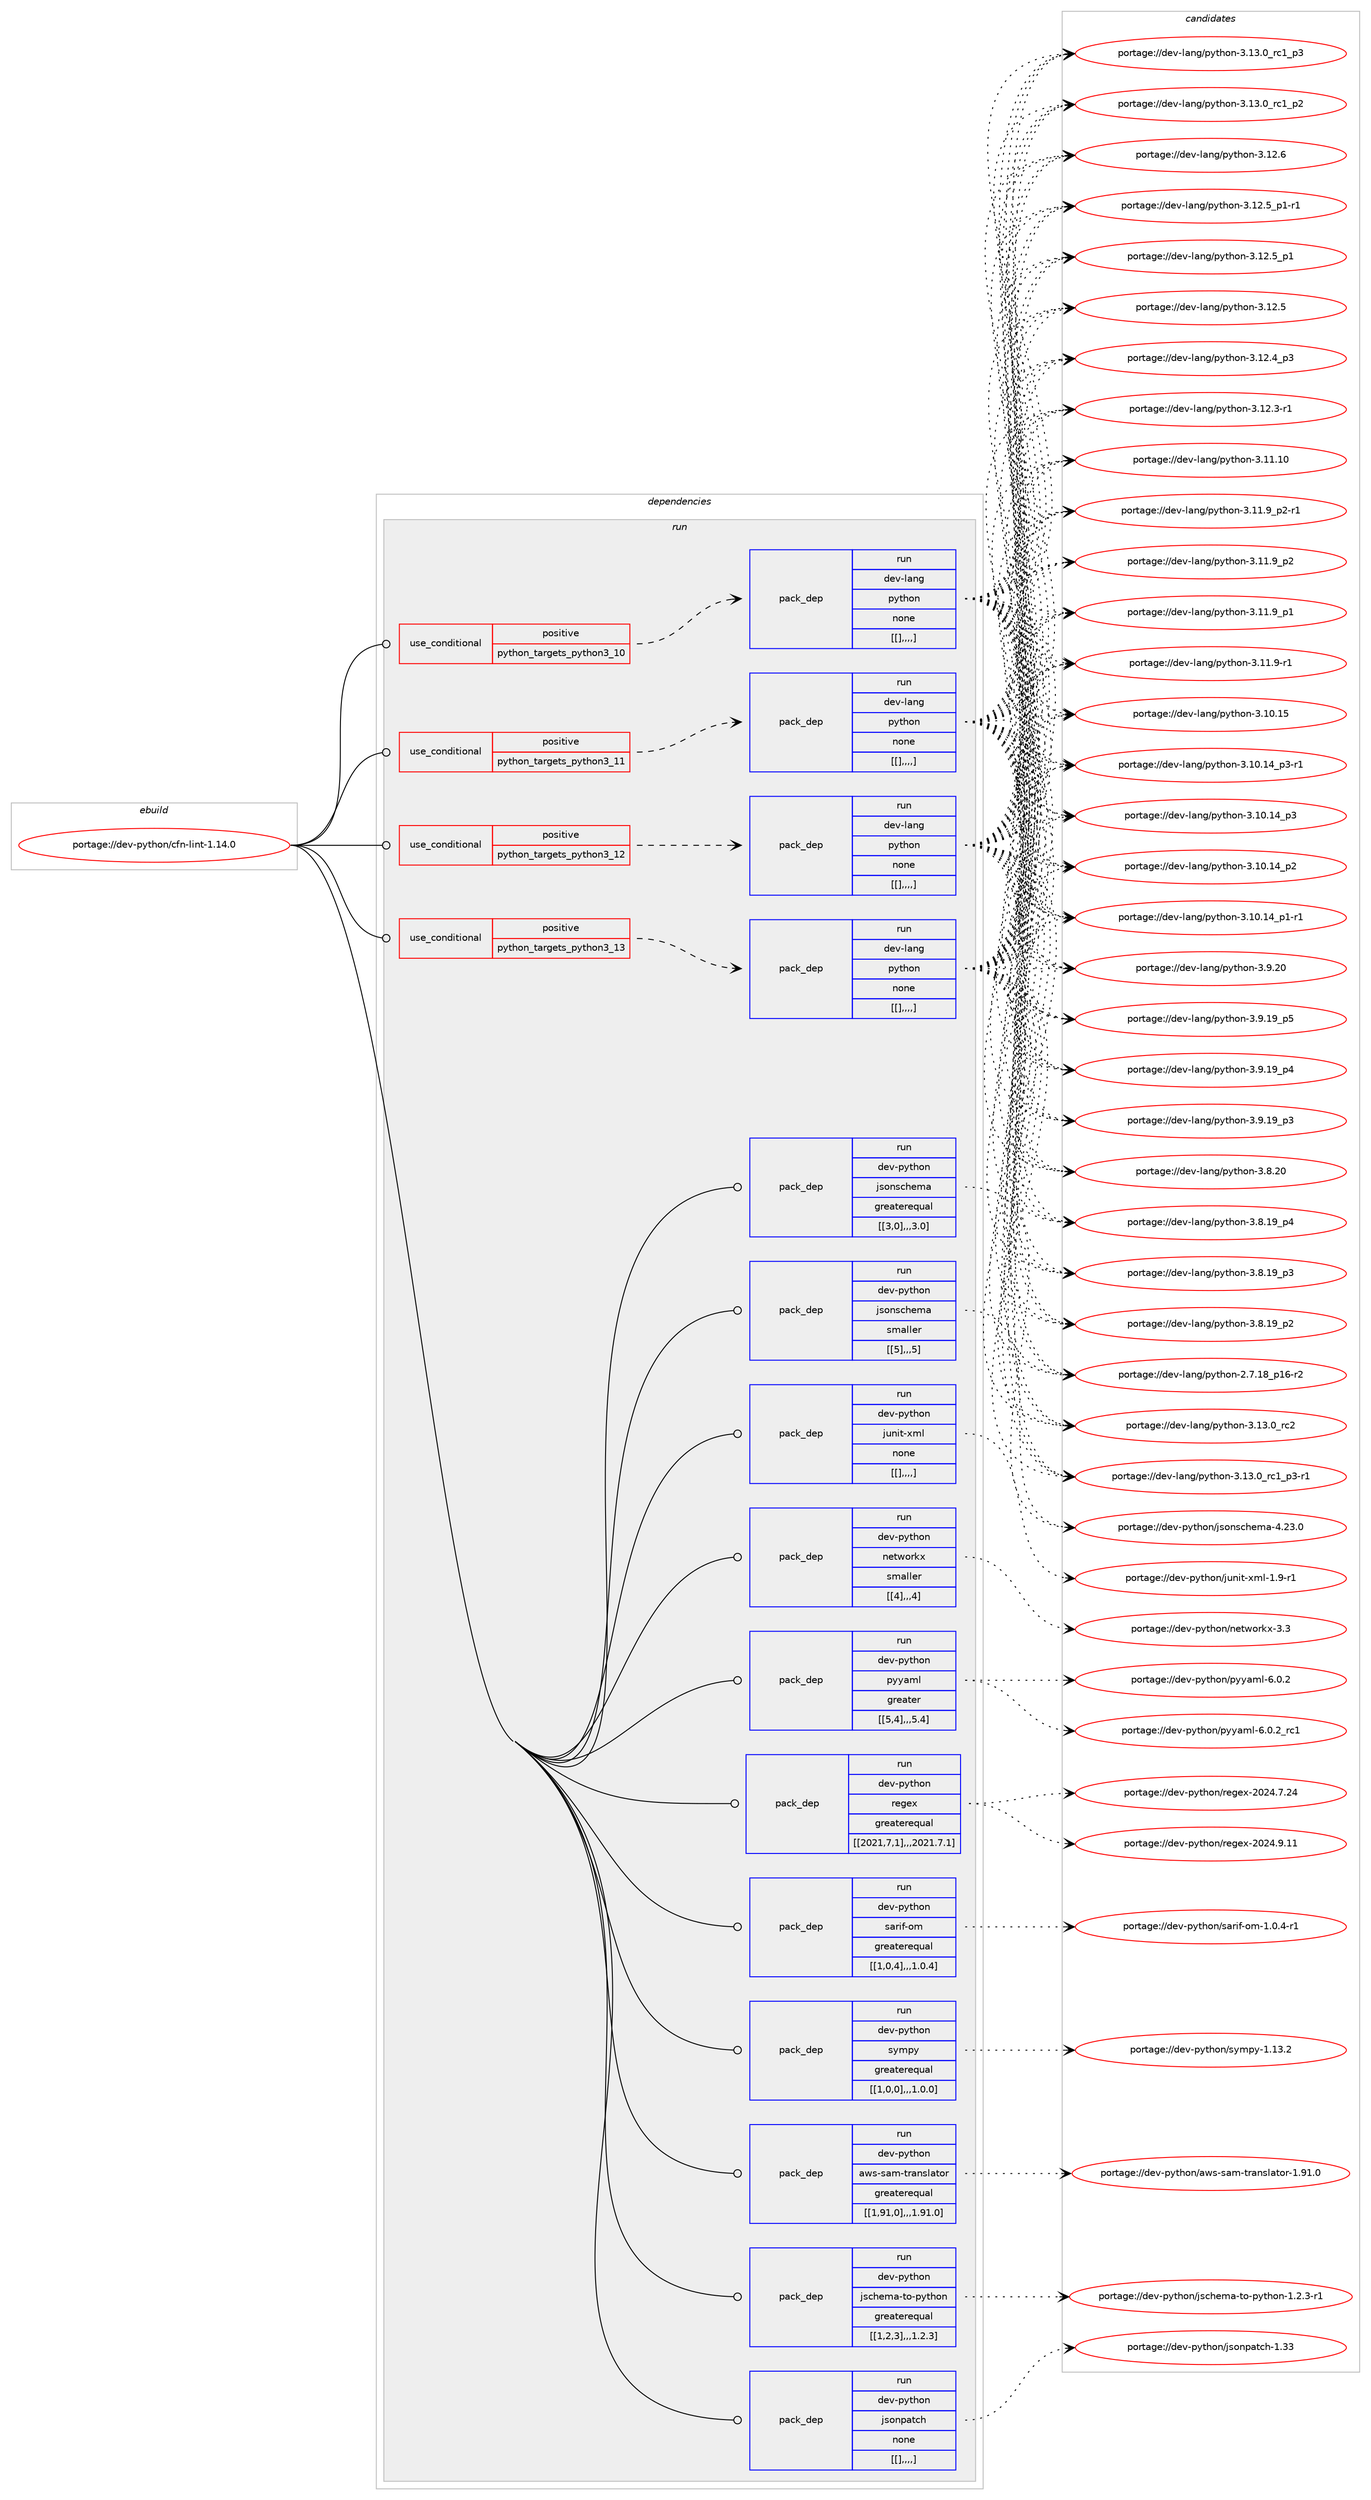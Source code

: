 digraph prolog {

# *************
# Graph options
# *************

newrank=true;
concentrate=true;
compound=true;
graph [rankdir=LR,fontname=Helvetica,fontsize=10,ranksep=1.5];#, ranksep=2.5, nodesep=0.2];
edge  [arrowhead=vee];
node  [fontname=Helvetica,fontsize=10];

# **********
# The ebuild
# **********

subgraph cluster_leftcol {
color=gray;
label=<<i>ebuild</i>>;
id [label="portage://dev-python/cfn-lint-1.14.0", color=red, width=4, href="../dev-python/cfn-lint-1.14.0.svg"];
}

# ****************
# The dependencies
# ****************

subgraph cluster_midcol {
color=gray;
label=<<i>dependencies</i>>;
subgraph cluster_compile {
fillcolor="#eeeeee";
style=filled;
label=<<i>compile</i>>;
}
subgraph cluster_compileandrun {
fillcolor="#eeeeee";
style=filled;
label=<<i>compile and run</i>>;
}
subgraph cluster_run {
fillcolor="#eeeeee";
style=filled;
label=<<i>run</i>>;
subgraph cond32143 {
dependency144353 [label=<<TABLE BORDER="0" CELLBORDER="1" CELLSPACING="0" CELLPADDING="4"><TR><TD ROWSPAN="3" CELLPADDING="10">use_conditional</TD></TR><TR><TD>positive</TD></TR><TR><TD>python_targets_python3_10</TD></TR></TABLE>>, shape=none, color=red];
subgraph pack110994 {
dependency144354 [label=<<TABLE BORDER="0" CELLBORDER="1" CELLSPACING="0" CELLPADDING="4" WIDTH="220"><TR><TD ROWSPAN="6" CELLPADDING="30">pack_dep</TD></TR><TR><TD WIDTH="110">run</TD></TR><TR><TD>dev-lang</TD></TR><TR><TD>python</TD></TR><TR><TD>none</TD></TR><TR><TD>[[],,,,]</TD></TR></TABLE>>, shape=none, color=blue];
}
dependency144353:e -> dependency144354:w [weight=20,style="dashed",arrowhead="vee"];
}
id:e -> dependency144353:w [weight=20,style="solid",arrowhead="odot"];
subgraph cond32144 {
dependency144355 [label=<<TABLE BORDER="0" CELLBORDER="1" CELLSPACING="0" CELLPADDING="4"><TR><TD ROWSPAN="3" CELLPADDING="10">use_conditional</TD></TR><TR><TD>positive</TD></TR><TR><TD>python_targets_python3_11</TD></TR></TABLE>>, shape=none, color=red];
subgraph pack110995 {
dependency144356 [label=<<TABLE BORDER="0" CELLBORDER="1" CELLSPACING="0" CELLPADDING="4" WIDTH="220"><TR><TD ROWSPAN="6" CELLPADDING="30">pack_dep</TD></TR><TR><TD WIDTH="110">run</TD></TR><TR><TD>dev-lang</TD></TR><TR><TD>python</TD></TR><TR><TD>none</TD></TR><TR><TD>[[],,,,]</TD></TR></TABLE>>, shape=none, color=blue];
}
dependency144355:e -> dependency144356:w [weight=20,style="dashed",arrowhead="vee"];
}
id:e -> dependency144355:w [weight=20,style="solid",arrowhead="odot"];
subgraph cond32145 {
dependency144357 [label=<<TABLE BORDER="0" CELLBORDER="1" CELLSPACING="0" CELLPADDING="4"><TR><TD ROWSPAN="3" CELLPADDING="10">use_conditional</TD></TR><TR><TD>positive</TD></TR><TR><TD>python_targets_python3_12</TD></TR></TABLE>>, shape=none, color=red];
subgraph pack110996 {
dependency144358 [label=<<TABLE BORDER="0" CELLBORDER="1" CELLSPACING="0" CELLPADDING="4" WIDTH="220"><TR><TD ROWSPAN="6" CELLPADDING="30">pack_dep</TD></TR><TR><TD WIDTH="110">run</TD></TR><TR><TD>dev-lang</TD></TR><TR><TD>python</TD></TR><TR><TD>none</TD></TR><TR><TD>[[],,,,]</TD></TR></TABLE>>, shape=none, color=blue];
}
dependency144357:e -> dependency144358:w [weight=20,style="dashed",arrowhead="vee"];
}
id:e -> dependency144357:w [weight=20,style="solid",arrowhead="odot"];
subgraph cond32146 {
dependency144359 [label=<<TABLE BORDER="0" CELLBORDER="1" CELLSPACING="0" CELLPADDING="4"><TR><TD ROWSPAN="3" CELLPADDING="10">use_conditional</TD></TR><TR><TD>positive</TD></TR><TR><TD>python_targets_python3_13</TD></TR></TABLE>>, shape=none, color=red];
subgraph pack110997 {
dependency144360 [label=<<TABLE BORDER="0" CELLBORDER="1" CELLSPACING="0" CELLPADDING="4" WIDTH="220"><TR><TD ROWSPAN="6" CELLPADDING="30">pack_dep</TD></TR><TR><TD WIDTH="110">run</TD></TR><TR><TD>dev-lang</TD></TR><TR><TD>python</TD></TR><TR><TD>none</TD></TR><TR><TD>[[],,,,]</TD></TR></TABLE>>, shape=none, color=blue];
}
dependency144359:e -> dependency144360:w [weight=20,style="dashed",arrowhead="vee"];
}
id:e -> dependency144359:w [weight=20,style="solid",arrowhead="odot"];
subgraph pack110998 {
dependency144361 [label=<<TABLE BORDER="0" CELLBORDER="1" CELLSPACING="0" CELLPADDING="4" WIDTH="220"><TR><TD ROWSPAN="6" CELLPADDING="30">pack_dep</TD></TR><TR><TD WIDTH="110">run</TD></TR><TR><TD>dev-python</TD></TR><TR><TD>aws-sam-translator</TD></TR><TR><TD>greaterequal</TD></TR><TR><TD>[[1,91,0],,,1.91.0]</TD></TR></TABLE>>, shape=none, color=blue];
}
id:e -> dependency144361:w [weight=20,style="solid",arrowhead="odot"];
subgraph pack110999 {
dependency144362 [label=<<TABLE BORDER="0" CELLBORDER="1" CELLSPACING="0" CELLPADDING="4" WIDTH="220"><TR><TD ROWSPAN="6" CELLPADDING="30">pack_dep</TD></TR><TR><TD WIDTH="110">run</TD></TR><TR><TD>dev-python</TD></TR><TR><TD>jschema-to-python</TD></TR><TR><TD>greaterequal</TD></TR><TR><TD>[[1,2,3],,,1.2.3]</TD></TR></TABLE>>, shape=none, color=blue];
}
id:e -> dependency144362:w [weight=20,style="solid",arrowhead="odot"];
subgraph pack111000 {
dependency144363 [label=<<TABLE BORDER="0" CELLBORDER="1" CELLSPACING="0" CELLPADDING="4" WIDTH="220"><TR><TD ROWSPAN="6" CELLPADDING="30">pack_dep</TD></TR><TR><TD WIDTH="110">run</TD></TR><TR><TD>dev-python</TD></TR><TR><TD>jsonpatch</TD></TR><TR><TD>none</TD></TR><TR><TD>[[],,,,]</TD></TR></TABLE>>, shape=none, color=blue];
}
id:e -> dependency144363:w [weight=20,style="solid",arrowhead="odot"];
subgraph pack111001 {
dependency144364 [label=<<TABLE BORDER="0" CELLBORDER="1" CELLSPACING="0" CELLPADDING="4" WIDTH="220"><TR><TD ROWSPAN="6" CELLPADDING="30">pack_dep</TD></TR><TR><TD WIDTH="110">run</TD></TR><TR><TD>dev-python</TD></TR><TR><TD>jsonschema</TD></TR><TR><TD>greaterequal</TD></TR><TR><TD>[[3,0],,,3.0]</TD></TR></TABLE>>, shape=none, color=blue];
}
id:e -> dependency144364:w [weight=20,style="solid",arrowhead="odot"];
subgraph pack111002 {
dependency144365 [label=<<TABLE BORDER="0" CELLBORDER="1" CELLSPACING="0" CELLPADDING="4" WIDTH="220"><TR><TD ROWSPAN="6" CELLPADDING="30">pack_dep</TD></TR><TR><TD WIDTH="110">run</TD></TR><TR><TD>dev-python</TD></TR><TR><TD>jsonschema</TD></TR><TR><TD>smaller</TD></TR><TR><TD>[[5],,,5]</TD></TR></TABLE>>, shape=none, color=blue];
}
id:e -> dependency144365:w [weight=20,style="solid",arrowhead="odot"];
subgraph pack111003 {
dependency144366 [label=<<TABLE BORDER="0" CELLBORDER="1" CELLSPACING="0" CELLPADDING="4" WIDTH="220"><TR><TD ROWSPAN="6" CELLPADDING="30">pack_dep</TD></TR><TR><TD WIDTH="110">run</TD></TR><TR><TD>dev-python</TD></TR><TR><TD>junit-xml</TD></TR><TR><TD>none</TD></TR><TR><TD>[[],,,,]</TD></TR></TABLE>>, shape=none, color=blue];
}
id:e -> dependency144366:w [weight=20,style="solid",arrowhead="odot"];
subgraph pack111004 {
dependency144367 [label=<<TABLE BORDER="0" CELLBORDER="1" CELLSPACING="0" CELLPADDING="4" WIDTH="220"><TR><TD ROWSPAN="6" CELLPADDING="30">pack_dep</TD></TR><TR><TD WIDTH="110">run</TD></TR><TR><TD>dev-python</TD></TR><TR><TD>networkx</TD></TR><TR><TD>smaller</TD></TR><TR><TD>[[4],,,4]</TD></TR></TABLE>>, shape=none, color=blue];
}
id:e -> dependency144367:w [weight=20,style="solid",arrowhead="odot"];
subgraph pack111005 {
dependency144368 [label=<<TABLE BORDER="0" CELLBORDER="1" CELLSPACING="0" CELLPADDING="4" WIDTH="220"><TR><TD ROWSPAN="6" CELLPADDING="30">pack_dep</TD></TR><TR><TD WIDTH="110">run</TD></TR><TR><TD>dev-python</TD></TR><TR><TD>pyyaml</TD></TR><TR><TD>greater</TD></TR><TR><TD>[[5,4],,,5.4]</TD></TR></TABLE>>, shape=none, color=blue];
}
id:e -> dependency144368:w [weight=20,style="solid",arrowhead="odot"];
subgraph pack111006 {
dependency144369 [label=<<TABLE BORDER="0" CELLBORDER="1" CELLSPACING="0" CELLPADDING="4" WIDTH="220"><TR><TD ROWSPAN="6" CELLPADDING="30">pack_dep</TD></TR><TR><TD WIDTH="110">run</TD></TR><TR><TD>dev-python</TD></TR><TR><TD>regex</TD></TR><TR><TD>greaterequal</TD></TR><TR><TD>[[2021,7,1],,,2021.7.1]</TD></TR></TABLE>>, shape=none, color=blue];
}
id:e -> dependency144369:w [weight=20,style="solid",arrowhead="odot"];
subgraph pack111007 {
dependency144370 [label=<<TABLE BORDER="0" CELLBORDER="1" CELLSPACING="0" CELLPADDING="4" WIDTH="220"><TR><TD ROWSPAN="6" CELLPADDING="30">pack_dep</TD></TR><TR><TD WIDTH="110">run</TD></TR><TR><TD>dev-python</TD></TR><TR><TD>sarif-om</TD></TR><TR><TD>greaterequal</TD></TR><TR><TD>[[1,0,4],,,1.0.4]</TD></TR></TABLE>>, shape=none, color=blue];
}
id:e -> dependency144370:w [weight=20,style="solid",arrowhead="odot"];
subgraph pack111008 {
dependency144371 [label=<<TABLE BORDER="0" CELLBORDER="1" CELLSPACING="0" CELLPADDING="4" WIDTH="220"><TR><TD ROWSPAN="6" CELLPADDING="30">pack_dep</TD></TR><TR><TD WIDTH="110">run</TD></TR><TR><TD>dev-python</TD></TR><TR><TD>sympy</TD></TR><TR><TD>greaterequal</TD></TR><TR><TD>[[1,0,0],,,1.0.0]</TD></TR></TABLE>>, shape=none, color=blue];
}
id:e -> dependency144371:w [weight=20,style="solid",arrowhead="odot"];
}
}

# **************
# The candidates
# **************

subgraph cluster_choices {
rank=same;
color=gray;
label=<<i>candidates</i>>;

subgraph choice110994 {
color=black;
nodesep=1;
choice10010111845108971101034711212111610411111045514649514648951149950 [label="portage://dev-lang/python-3.13.0_rc2", color=red, width=4,href="../dev-lang/python-3.13.0_rc2.svg"];
choice1001011184510897110103471121211161041111104551464951464895114994995112514511449 [label="portage://dev-lang/python-3.13.0_rc1_p3-r1", color=red, width=4,href="../dev-lang/python-3.13.0_rc1_p3-r1.svg"];
choice100101118451089711010347112121116104111110455146495146489511499499511251 [label="portage://dev-lang/python-3.13.0_rc1_p3", color=red, width=4,href="../dev-lang/python-3.13.0_rc1_p3.svg"];
choice100101118451089711010347112121116104111110455146495146489511499499511250 [label="portage://dev-lang/python-3.13.0_rc1_p2", color=red, width=4,href="../dev-lang/python-3.13.0_rc1_p2.svg"];
choice10010111845108971101034711212111610411111045514649504654 [label="portage://dev-lang/python-3.12.6", color=red, width=4,href="../dev-lang/python-3.12.6.svg"];
choice1001011184510897110103471121211161041111104551464950465395112494511449 [label="portage://dev-lang/python-3.12.5_p1-r1", color=red, width=4,href="../dev-lang/python-3.12.5_p1-r1.svg"];
choice100101118451089711010347112121116104111110455146495046539511249 [label="portage://dev-lang/python-3.12.5_p1", color=red, width=4,href="../dev-lang/python-3.12.5_p1.svg"];
choice10010111845108971101034711212111610411111045514649504653 [label="portage://dev-lang/python-3.12.5", color=red, width=4,href="../dev-lang/python-3.12.5.svg"];
choice100101118451089711010347112121116104111110455146495046529511251 [label="portage://dev-lang/python-3.12.4_p3", color=red, width=4,href="../dev-lang/python-3.12.4_p3.svg"];
choice100101118451089711010347112121116104111110455146495046514511449 [label="portage://dev-lang/python-3.12.3-r1", color=red, width=4,href="../dev-lang/python-3.12.3-r1.svg"];
choice1001011184510897110103471121211161041111104551464949464948 [label="portage://dev-lang/python-3.11.10", color=red, width=4,href="../dev-lang/python-3.11.10.svg"];
choice1001011184510897110103471121211161041111104551464949465795112504511449 [label="portage://dev-lang/python-3.11.9_p2-r1", color=red, width=4,href="../dev-lang/python-3.11.9_p2-r1.svg"];
choice100101118451089711010347112121116104111110455146494946579511250 [label="portage://dev-lang/python-3.11.9_p2", color=red, width=4,href="../dev-lang/python-3.11.9_p2.svg"];
choice100101118451089711010347112121116104111110455146494946579511249 [label="portage://dev-lang/python-3.11.9_p1", color=red, width=4,href="../dev-lang/python-3.11.9_p1.svg"];
choice100101118451089711010347112121116104111110455146494946574511449 [label="portage://dev-lang/python-3.11.9-r1", color=red, width=4,href="../dev-lang/python-3.11.9-r1.svg"];
choice1001011184510897110103471121211161041111104551464948464953 [label="portage://dev-lang/python-3.10.15", color=red, width=4,href="../dev-lang/python-3.10.15.svg"];
choice100101118451089711010347112121116104111110455146494846495295112514511449 [label="portage://dev-lang/python-3.10.14_p3-r1", color=red, width=4,href="../dev-lang/python-3.10.14_p3-r1.svg"];
choice10010111845108971101034711212111610411111045514649484649529511251 [label="portage://dev-lang/python-3.10.14_p3", color=red, width=4,href="../dev-lang/python-3.10.14_p3.svg"];
choice10010111845108971101034711212111610411111045514649484649529511250 [label="portage://dev-lang/python-3.10.14_p2", color=red, width=4,href="../dev-lang/python-3.10.14_p2.svg"];
choice100101118451089711010347112121116104111110455146494846495295112494511449 [label="portage://dev-lang/python-3.10.14_p1-r1", color=red, width=4,href="../dev-lang/python-3.10.14_p1-r1.svg"];
choice10010111845108971101034711212111610411111045514657465048 [label="portage://dev-lang/python-3.9.20", color=red, width=4,href="../dev-lang/python-3.9.20.svg"];
choice100101118451089711010347112121116104111110455146574649579511253 [label="portage://dev-lang/python-3.9.19_p5", color=red, width=4,href="../dev-lang/python-3.9.19_p5.svg"];
choice100101118451089711010347112121116104111110455146574649579511252 [label="portage://dev-lang/python-3.9.19_p4", color=red, width=4,href="../dev-lang/python-3.9.19_p4.svg"];
choice100101118451089711010347112121116104111110455146574649579511251 [label="portage://dev-lang/python-3.9.19_p3", color=red, width=4,href="../dev-lang/python-3.9.19_p3.svg"];
choice10010111845108971101034711212111610411111045514656465048 [label="portage://dev-lang/python-3.8.20", color=red, width=4,href="../dev-lang/python-3.8.20.svg"];
choice100101118451089711010347112121116104111110455146564649579511252 [label="portage://dev-lang/python-3.8.19_p4", color=red, width=4,href="../dev-lang/python-3.8.19_p4.svg"];
choice100101118451089711010347112121116104111110455146564649579511251 [label="portage://dev-lang/python-3.8.19_p3", color=red, width=4,href="../dev-lang/python-3.8.19_p3.svg"];
choice100101118451089711010347112121116104111110455146564649579511250 [label="portage://dev-lang/python-3.8.19_p2", color=red, width=4,href="../dev-lang/python-3.8.19_p2.svg"];
choice100101118451089711010347112121116104111110455046554649569511249544511450 [label="portage://dev-lang/python-2.7.18_p16-r2", color=red, width=4,href="../dev-lang/python-2.7.18_p16-r2.svg"];
dependency144354:e -> choice10010111845108971101034711212111610411111045514649514648951149950:w [style=dotted,weight="100"];
dependency144354:e -> choice1001011184510897110103471121211161041111104551464951464895114994995112514511449:w [style=dotted,weight="100"];
dependency144354:e -> choice100101118451089711010347112121116104111110455146495146489511499499511251:w [style=dotted,weight="100"];
dependency144354:e -> choice100101118451089711010347112121116104111110455146495146489511499499511250:w [style=dotted,weight="100"];
dependency144354:e -> choice10010111845108971101034711212111610411111045514649504654:w [style=dotted,weight="100"];
dependency144354:e -> choice1001011184510897110103471121211161041111104551464950465395112494511449:w [style=dotted,weight="100"];
dependency144354:e -> choice100101118451089711010347112121116104111110455146495046539511249:w [style=dotted,weight="100"];
dependency144354:e -> choice10010111845108971101034711212111610411111045514649504653:w [style=dotted,weight="100"];
dependency144354:e -> choice100101118451089711010347112121116104111110455146495046529511251:w [style=dotted,weight="100"];
dependency144354:e -> choice100101118451089711010347112121116104111110455146495046514511449:w [style=dotted,weight="100"];
dependency144354:e -> choice1001011184510897110103471121211161041111104551464949464948:w [style=dotted,weight="100"];
dependency144354:e -> choice1001011184510897110103471121211161041111104551464949465795112504511449:w [style=dotted,weight="100"];
dependency144354:e -> choice100101118451089711010347112121116104111110455146494946579511250:w [style=dotted,weight="100"];
dependency144354:e -> choice100101118451089711010347112121116104111110455146494946579511249:w [style=dotted,weight="100"];
dependency144354:e -> choice100101118451089711010347112121116104111110455146494946574511449:w [style=dotted,weight="100"];
dependency144354:e -> choice1001011184510897110103471121211161041111104551464948464953:w [style=dotted,weight="100"];
dependency144354:e -> choice100101118451089711010347112121116104111110455146494846495295112514511449:w [style=dotted,weight="100"];
dependency144354:e -> choice10010111845108971101034711212111610411111045514649484649529511251:w [style=dotted,weight="100"];
dependency144354:e -> choice10010111845108971101034711212111610411111045514649484649529511250:w [style=dotted,weight="100"];
dependency144354:e -> choice100101118451089711010347112121116104111110455146494846495295112494511449:w [style=dotted,weight="100"];
dependency144354:e -> choice10010111845108971101034711212111610411111045514657465048:w [style=dotted,weight="100"];
dependency144354:e -> choice100101118451089711010347112121116104111110455146574649579511253:w [style=dotted,weight="100"];
dependency144354:e -> choice100101118451089711010347112121116104111110455146574649579511252:w [style=dotted,weight="100"];
dependency144354:e -> choice100101118451089711010347112121116104111110455146574649579511251:w [style=dotted,weight="100"];
dependency144354:e -> choice10010111845108971101034711212111610411111045514656465048:w [style=dotted,weight="100"];
dependency144354:e -> choice100101118451089711010347112121116104111110455146564649579511252:w [style=dotted,weight="100"];
dependency144354:e -> choice100101118451089711010347112121116104111110455146564649579511251:w [style=dotted,weight="100"];
dependency144354:e -> choice100101118451089711010347112121116104111110455146564649579511250:w [style=dotted,weight="100"];
dependency144354:e -> choice100101118451089711010347112121116104111110455046554649569511249544511450:w [style=dotted,weight="100"];
}
subgraph choice110995 {
color=black;
nodesep=1;
choice10010111845108971101034711212111610411111045514649514648951149950 [label="portage://dev-lang/python-3.13.0_rc2", color=red, width=4,href="../dev-lang/python-3.13.0_rc2.svg"];
choice1001011184510897110103471121211161041111104551464951464895114994995112514511449 [label="portage://dev-lang/python-3.13.0_rc1_p3-r1", color=red, width=4,href="../dev-lang/python-3.13.0_rc1_p3-r1.svg"];
choice100101118451089711010347112121116104111110455146495146489511499499511251 [label="portage://dev-lang/python-3.13.0_rc1_p3", color=red, width=4,href="../dev-lang/python-3.13.0_rc1_p3.svg"];
choice100101118451089711010347112121116104111110455146495146489511499499511250 [label="portage://dev-lang/python-3.13.0_rc1_p2", color=red, width=4,href="../dev-lang/python-3.13.0_rc1_p2.svg"];
choice10010111845108971101034711212111610411111045514649504654 [label="portage://dev-lang/python-3.12.6", color=red, width=4,href="../dev-lang/python-3.12.6.svg"];
choice1001011184510897110103471121211161041111104551464950465395112494511449 [label="portage://dev-lang/python-3.12.5_p1-r1", color=red, width=4,href="../dev-lang/python-3.12.5_p1-r1.svg"];
choice100101118451089711010347112121116104111110455146495046539511249 [label="portage://dev-lang/python-3.12.5_p1", color=red, width=4,href="../dev-lang/python-3.12.5_p1.svg"];
choice10010111845108971101034711212111610411111045514649504653 [label="portage://dev-lang/python-3.12.5", color=red, width=4,href="../dev-lang/python-3.12.5.svg"];
choice100101118451089711010347112121116104111110455146495046529511251 [label="portage://dev-lang/python-3.12.4_p3", color=red, width=4,href="../dev-lang/python-3.12.4_p3.svg"];
choice100101118451089711010347112121116104111110455146495046514511449 [label="portage://dev-lang/python-3.12.3-r1", color=red, width=4,href="../dev-lang/python-3.12.3-r1.svg"];
choice1001011184510897110103471121211161041111104551464949464948 [label="portage://dev-lang/python-3.11.10", color=red, width=4,href="../dev-lang/python-3.11.10.svg"];
choice1001011184510897110103471121211161041111104551464949465795112504511449 [label="portage://dev-lang/python-3.11.9_p2-r1", color=red, width=4,href="../dev-lang/python-3.11.9_p2-r1.svg"];
choice100101118451089711010347112121116104111110455146494946579511250 [label="portage://dev-lang/python-3.11.9_p2", color=red, width=4,href="../dev-lang/python-3.11.9_p2.svg"];
choice100101118451089711010347112121116104111110455146494946579511249 [label="portage://dev-lang/python-3.11.9_p1", color=red, width=4,href="../dev-lang/python-3.11.9_p1.svg"];
choice100101118451089711010347112121116104111110455146494946574511449 [label="portage://dev-lang/python-3.11.9-r1", color=red, width=4,href="../dev-lang/python-3.11.9-r1.svg"];
choice1001011184510897110103471121211161041111104551464948464953 [label="portage://dev-lang/python-3.10.15", color=red, width=4,href="../dev-lang/python-3.10.15.svg"];
choice100101118451089711010347112121116104111110455146494846495295112514511449 [label="portage://dev-lang/python-3.10.14_p3-r1", color=red, width=4,href="../dev-lang/python-3.10.14_p3-r1.svg"];
choice10010111845108971101034711212111610411111045514649484649529511251 [label="portage://dev-lang/python-3.10.14_p3", color=red, width=4,href="../dev-lang/python-3.10.14_p3.svg"];
choice10010111845108971101034711212111610411111045514649484649529511250 [label="portage://dev-lang/python-3.10.14_p2", color=red, width=4,href="../dev-lang/python-3.10.14_p2.svg"];
choice100101118451089711010347112121116104111110455146494846495295112494511449 [label="portage://dev-lang/python-3.10.14_p1-r1", color=red, width=4,href="../dev-lang/python-3.10.14_p1-r1.svg"];
choice10010111845108971101034711212111610411111045514657465048 [label="portage://dev-lang/python-3.9.20", color=red, width=4,href="../dev-lang/python-3.9.20.svg"];
choice100101118451089711010347112121116104111110455146574649579511253 [label="portage://dev-lang/python-3.9.19_p5", color=red, width=4,href="../dev-lang/python-3.9.19_p5.svg"];
choice100101118451089711010347112121116104111110455146574649579511252 [label="portage://dev-lang/python-3.9.19_p4", color=red, width=4,href="../dev-lang/python-3.9.19_p4.svg"];
choice100101118451089711010347112121116104111110455146574649579511251 [label="portage://dev-lang/python-3.9.19_p3", color=red, width=4,href="../dev-lang/python-3.9.19_p3.svg"];
choice10010111845108971101034711212111610411111045514656465048 [label="portage://dev-lang/python-3.8.20", color=red, width=4,href="../dev-lang/python-3.8.20.svg"];
choice100101118451089711010347112121116104111110455146564649579511252 [label="portage://dev-lang/python-3.8.19_p4", color=red, width=4,href="../dev-lang/python-3.8.19_p4.svg"];
choice100101118451089711010347112121116104111110455146564649579511251 [label="portage://dev-lang/python-3.8.19_p3", color=red, width=4,href="../dev-lang/python-3.8.19_p3.svg"];
choice100101118451089711010347112121116104111110455146564649579511250 [label="portage://dev-lang/python-3.8.19_p2", color=red, width=4,href="../dev-lang/python-3.8.19_p2.svg"];
choice100101118451089711010347112121116104111110455046554649569511249544511450 [label="portage://dev-lang/python-2.7.18_p16-r2", color=red, width=4,href="../dev-lang/python-2.7.18_p16-r2.svg"];
dependency144356:e -> choice10010111845108971101034711212111610411111045514649514648951149950:w [style=dotted,weight="100"];
dependency144356:e -> choice1001011184510897110103471121211161041111104551464951464895114994995112514511449:w [style=dotted,weight="100"];
dependency144356:e -> choice100101118451089711010347112121116104111110455146495146489511499499511251:w [style=dotted,weight="100"];
dependency144356:e -> choice100101118451089711010347112121116104111110455146495146489511499499511250:w [style=dotted,weight="100"];
dependency144356:e -> choice10010111845108971101034711212111610411111045514649504654:w [style=dotted,weight="100"];
dependency144356:e -> choice1001011184510897110103471121211161041111104551464950465395112494511449:w [style=dotted,weight="100"];
dependency144356:e -> choice100101118451089711010347112121116104111110455146495046539511249:w [style=dotted,weight="100"];
dependency144356:e -> choice10010111845108971101034711212111610411111045514649504653:w [style=dotted,weight="100"];
dependency144356:e -> choice100101118451089711010347112121116104111110455146495046529511251:w [style=dotted,weight="100"];
dependency144356:e -> choice100101118451089711010347112121116104111110455146495046514511449:w [style=dotted,weight="100"];
dependency144356:e -> choice1001011184510897110103471121211161041111104551464949464948:w [style=dotted,weight="100"];
dependency144356:e -> choice1001011184510897110103471121211161041111104551464949465795112504511449:w [style=dotted,weight="100"];
dependency144356:e -> choice100101118451089711010347112121116104111110455146494946579511250:w [style=dotted,weight="100"];
dependency144356:e -> choice100101118451089711010347112121116104111110455146494946579511249:w [style=dotted,weight="100"];
dependency144356:e -> choice100101118451089711010347112121116104111110455146494946574511449:w [style=dotted,weight="100"];
dependency144356:e -> choice1001011184510897110103471121211161041111104551464948464953:w [style=dotted,weight="100"];
dependency144356:e -> choice100101118451089711010347112121116104111110455146494846495295112514511449:w [style=dotted,weight="100"];
dependency144356:e -> choice10010111845108971101034711212111610411111045514649484649529511251:w [style=dotted,weight="100"];
dependency144356:e -> choice10010111845108971101034711212111610411111045514649484649529511250:w [style=dotted,weight="100"];
dependency144356:e -> choice100101118451089711010347112121116104111110455146494846495295112494511449:w [style=dotted,weight="100"];
dependency144356:e -> choice10010111845108971101034711212111610411111045514657465048:w [style=dotted,weight="100"];
dependency144356:e -> choice100101118451089711010347112121116104111110455146574649579511253:w [style=dotted,weight="100"];
dependency144356:e -> choice100101118451089711010347112121116104111110455146574649579511252:w [style=dotted,weight="100"];
dependency144356:e -> choice100101118451089711010347112121116104111110455146574649579511251:w [style=dotted,weight="100"];
dependency144356:e -> choice10010111845108971101034711212111610411111045514656465048:w [style=dotted,weight="100"];
dependency144356:e -> choice100101118451089711010347112121116104111110455146564649579511252:w [style=dotted,weight="100"];
dependency144356:e -> choice100101118451089711010347112121116104111110455146564649579511251:w [style=dotted,weight="100"];
dependency144356:e -> choice100101118451089711010347112121116104111110455146564649579511250:w [style=dotted,weight="100"];
dependency144356:e -> choice100101118451089711010347112121116104111110455046554649569511249544511450:w [style=dotted,weight="100"];
}
subgraph choice110996 {
color=black;
nodesep=1;
choice10010111845108971101034711212111610411111045514649514648951149950 [label="portage://dev-lang/python-3.13.0_rc2", color=red, width=4,href="../dev-lang/python-3.13.0_rc2.svg"];
choice1001011184510897110103471121211161041111104551464951464895114994995112514511449 [label="portage://dev-lang/python-3.13.0_rc1_p3-r1", color=red, width=4,href="../dev-lang/python-3.13.0_rc1_p3-r1.svg"];
choice100101118451089711010347112121116104111110455146495146489511499499511251 [label="portage://dev-lang/python-3.13.0_rc1_p3", color=red, width=4,href="../dev-lang/python-3.13.0_rc1_p3.svg"];
choice100101118451089711010347112121116104111110455146495146489511499499511250 [label="portage://dev-lang/python-3.13.0_rc1_p2", color=red, width=4,href="../dev-lang/python-3.13.0_rc1_p2.svg"];
choice10010111845108971101034711212111610411111045514649504654 [label="portage://dev-lang/python-3.12.6", color=red, width=4,href="../dev-lang/python-3.12.6.svg"];
choice1001011184510897110103471121211161041111104551464950465395112494511449 [label="portage://dev-lang/python-3.12.5_p1-r1", color=red, width=4,href="../dev-lang/python-3.12.5_p1-r1.svg"];
choice100101118451089711010347112121116104111110455146495046539511249 [label="portage://dev-lang/python-3.12.5_p1", color=red, width=4,href="../dev-lang/python-3.12.5_p1.svg"];
choice10010111845108971101034711212111610411111045514649504653 [label="portage://dev-lang/python-3.12.5", color=red, width=4,href="../dev-lang/python-3.12.5.svg"];
choice100101118451089711010347112121116104111110455146495046529511251 [label="portage://dev-lang/python-3.12.4_p3", color=red, width=4,href="../dev-lang/python-3.12.4_p3.svg"];
choice100101118451089711010347112121116104111110455146495046514511449 [label="portage://dev-lang/python-3.12.3-r1", color=red, width=4,href="../dev-lang/python-3.12.3-r1.svg"];
choice1001011184510897110103471121211161041111104551464949464948 [label="portage://dev-lang/python-3.11.10", color=red, width=4,href="../dev-lang/python-3.11.10.svg"];
choice1001011184510897110103471121211161041111104551464949465795112504511449 [label="portage://dev-lang/python-3.11.9_p2-r1", color=red, width=4,href="../dev-lang/python-3.11.9_p2-r1.svg"];
choice100101118451089711010347112121116104111110455146494946579511250 [label="portage://dev-lang/python-3.11.9_p2", color=red, width=4,href="../dev-lang/python-3.11.9_p2.svg"];
choice100101118451089711010347112121116104111110455146494946579511249 [label="portage://dev-lang/python-3.11.9_p1", color=red, width=4,href="../dev-lang/python-3.11.9_p1.svg"];
choice100101118451089711010347112121116104111110455146494946574511449 [label="portage://dev-lang/python-3.11.9-r1", color=red, width=4,href="../dev-lang/python-3.11.9-r1.svg"];
choice1001011184510897110103471121211161041111104551464948464953 [label="portage://dev-lang/python-3.10.15", color=red, width=4,href="../dev-lang/python-3.10.15.svg"];
choice100101118451089711010347112121116104111110455146494846495295112514511449 [label="portage://dev-lang/python-3.10.14_p3-r1", color=red, width=4,href="../dev-lang/python-3.10.14_p3-r1.svg"];
choice10010111845108971101034711212111610411111045514649484649529511251 [label="portage://dev-lang/python-3.10.14_p3", color=red, width=4,href="../dev-lang/python-3.10.14_p3.svg"];
choice10010111845108971101034711212111610411111045514649484649529511250 [label="portage://dev-lang/python-3.10.14_p2", color=red, width=4,href="../dev-lang/python-3.10.14_p2.svg"];
choice100101118451089711010347112121116104111110455146494846495295112494511449 [label="portage://dev-lang/python-3.10.14_p1-r1", color=red, width=4,href="../dev-lang/python-3.10.14_p1-r1.svg"];
choice10010111845108971101034711212111610411111045514657465048 [label="portage://dev-lang/python-3.9.20", color=red, width=4,href="../dev-lang/python-3.9.20.svg"];
choice100101118451089711010347112121116104111110455146574649579511253 [label="portage://dev-lang/python-3.9.19_p5", color=red, width=4,href="../dev-lang/python-3.9.19_p5.svg"];
choice100101118451089711010347112121116104111110455146574649579511252 [label="portage://dev-lang/python-3.9.19_p4", color=red, width=4,href="../dev-lang/python-3.9.19_p4.svg"];
choice100101118451089711010347112121116104111110455146574649579511251 [label="portage://dev-lang/python-3.9.19_p3", color=red, width=4,href="../dev-lang/python-3.9.19_p3.svg"];
choice10010111845108971101034711212111610411111045514656465048 [label="portage://dev-lang/python-3.8.20", color=red, width=4,href="../dev-lang/python-3.8.20.svg"];
choice100101118451089711010347112121116104111110455146564649579511252 [label="portage://dev-lang/python-3.8.19_p4", color=red, width=4,href="../dev-lang/python-3.8.19_p4.svg"];
choice100101118451089711010347112121116104111110455146564649579511251 [label="portage://dev-lang/python-3.8.19_p3", color=red, width=4,href="../dev-lang/python-3.8.19_p3.svg"];
choice100101118451089711010347112121116104111110455146564649579511250 [label="portage://dev-lang/python-3.8.19_p2", color=red, width=4,href="../dev-lang/python-3.8.19_p2.svg"];
choice100101118451089711010347112121116104111110455046554649569511249544511450 [label="portage://dev-lang/python-2.7.18_p16-r2", color=red, width=4,href="../dev-lang/python-2.7.18_p16-r2.svg"];
dependency144358:e -> choice10010111845108971101034711212111610411111045514649514648951149950:w [style=dotted,weight="100"];
dependency144358:e -> choice1001011184510897110103471121211161041111104551464951464895114994995112514511449:w [style=dotted,weight="100"];
dependency144358:e -> choice100101118451089711010347112121116104111110455146495146489511499499511251:w [style=dotted,weight="100"];
dependency144358:e -> choice100101118451089711010347112121116104111110455146495146489511499499511250:w [style=dotted,weight="100"];
dependency144358:e -> choice10010111845108971101034711212111610411111045514649504654:w [style=dotted,weight="100"];
dependency144358:e -> choice1001011184510897110103471121211161041111104551464950465395112494511449:w [style=dotted,weight="100"];
dependency144358:e -> choice100101118451089711010347112121116104111110455146495046539511249:w [style=dotted,weight="100"];
dependency144358:e -> choice10010111845108971101034711212111610411111045514649504653:w [style=dotted,weight="100"];
dependency144358:e -> choice100101118451089711010347112121116104111110455146495046529511251:w [style=dotted,weight="100"];
dependency144358:e -> choice100101118451089711010347112121116104111110455146495046514511449:w [style=dotted,weight="100"];
dependency144358:e -> choice1001011184510897110103471121211161041111104551464949464948:w [style=dotted,weight="100"];
dependency144358:e -> choice1001011184510897110103471121211161041111104551464949465795112504511449:w [style=dotted,weight="100"];
dependency144358:e -> choice100101118451089711010347112121116104111110455146494946579511250:w [style=dotted,weight="100"];
dependency144358:e -> choice100101118451089711010347112121116104111110455146494946579511249:w [style=dotted,weight="100"];
dependency144358:e -> choice100101118451089711010347112121116104111110455146494946574511449:w [style=dotted,weight="100"];
dependency144358:e -> choice1001011184510897110103471121211161041111104551464948464953:w [style=dotted,weight="100"];
dependency144358:e -> choice100101118451089711010347112121116104111110455146494846495295112514511449:w [style=dotted,weight="100"];
dependency144358:e -> choice10010111845108971101034711212111610411111045514649484649529511251:w [style=dotted,weight="100"];
dependency144358:e -> choice10010111845108971101034711212111610411111045514649484649529511250:w [style=dotted,weight="100"];
dependency144358:e -> choice100101118451089711010347112121116104111110455146494846495295112494511449:w [style=dotted,weight="100"];
dependency144358:e -> choice10010111845108971101034711212111610411111045514657465048:w [style=dotted,weight="100"];
dependency144358:e -> choice100101118451089711010347112121116104111110455146574649579511253:w [style=dotted,weight="100"];
dependency144358:e -> choice100101118451089711010347112121116104111110455146574649579511252:w [style=dotted,weight="100"];
dependency144358:e -> choice100101118451089711010347112121116104111110455146574649579511251:w [style=dotted,weight="100"];
dependency144358:e -> choice10010111845108971101034711212111610411111045514656465048:w [style=dotted,weight="100"];
dependency144358:e -> choice100101118451089711010347112121116104111110455146564649579511252:w [style=dotted,weight="100"];
dependency144358:e -> choice100101118451089711010347112121116104111110455146564649579511251:w [style=dotted,weight="100"];
dependency144358:e -> choice100101118451089711010347112121116104111110455146564649579511250:w [style=dotted,weight="100"];
dependency144358:e -> choice100101118451089711010347112121116104111110455046554649569511249544511450:w [style=dotted,weight="100"];
}
subgraph choice110997 {
color=black;
nodesep=1;
choice10010111845108971101034711212111610411111045514649514648951149950 [label="portage://dev-lang/python-3.13.0_rc2", color=red, width=4,href="../dev-lang/python-3.13.0_rc2.svg"];
choice1001011184510897110103471121211161041111104551464951464895114994995112514511449 [label="portage://dev-lang/python-3.13.0_rc1_p3-r1", color=red, width=4,href="../dev-lang/python-3.13.0_rc1_p3-r1.svg"];
choice100101118451089711010347112121116104111110455146495146489511499499511251 [label="portage://dev-lang/python-3.13.0_rc1_p3", color=red, width=4,href="../dev-lang/python-3.13.0_rc1_p3.svg"];
choice100101118451089711010347112121116104111110455146495146489511499499511250 [label="portage://dev-lang/python-3.13.0_rc1_p2", color=red, width=4,href="../dev-lang/python-3.13.0_rc1_p2.svg"];
choice10010111845108971101034711212111610411111045514649504654 [label="portage://dev-lang/python-3.12.6", color=red, width=4,href="../dev-lang/python-3.12.6.svg"];
choice1001011184510897110103471121211161041111104551464950465395112494511449 [label="portage://dev-lang/python-3.12.5_p1-r1", color=red, width=4,href="../dev-lang/python-3.12.5_p1-r1.svg"];
choice100101118451089711010347112121116104111110455146495046539511249 [label="portage://dev-lang/python-3.12.5_p1", color=red, width=4,href="../dev-lang/python-3.12.5_p1.svg"];
choice10010111845108971101034711212111610411111045514649504653 [label="portage://dev-lang/python-3.12.5", color=red, width=4,href="../dev-lang/python-3.12.5.svg"];
choice100101118451089711010347112121116104111110455146495046529511251 [label="portage://dev-lang/python-3.12.4_p3", color=red, width=4,href="../dev-lang/python-3.12.4_p3.svg"];
choice100101118451089711010347112121116104111110455146495046514511449 [label="portage://dev-lang/python-3.12.3-r1", color=red, width=4,href="../dev-lang/python-3.12.3-r1.svg"];
choice1001011184510897110103471121211161041111104551464949464948 [label="portage://dev-lang/python-3.11.10", color=red, width=4,href="../dev-lang/python-3.11.10.svg"];
choice1001011184510897110103471121211161041111104551464949465795112504511449 [label="portage://dev-lang/python-3.11.9_p2-r1", color=red, width=4,href="../dev-lang/python-3.11.9_p2-r1.svg"];
choice100101118451089711010347112121116104111110455146494946579511250 [label="portage://dev-lang/python-3.11.9_p2", color=red, width=4,href="../dev-lang/python-3.11.9_p2.svg"];
choice100101118451089711010347112121116104111110455146494946579511249 [label="portage://dev-lang/python-3.11.9_p1", color=red, width=4,href="../dev-lang/python-3.11.9_p1.svg"];
choice100101118451089711010347112121116104111110455146494946574511449 [label="portage://dev-lang/python-3.11.9-r1", color=red, width=4,href="../dev-lang/python-3.11.9-r1.svg"];
choice1001011184510897110103471121211161041111104551464948464953 [label="portage://dev-lang/python-3.10.15", color=red, width=4,href="../dev-lang/python-3.10.15.svg"];
choice100101118451089711010347112121116104111110455146494846495295112514511449 [label="portage://dev-lang/python-3.10.14_p3-r1", color=red, width=4,href="../dev-lang/python-3.10.14_p3-r1.svg"];
choice10010111845108971101034711212111610411111045514649484649529511251 [label="portage://dev-lang/python-3.10.14_p3", color=red, width=4,href="../dev-lang/python-3.10.14_p3.svg"];
choice10010111845108971101034711212111610411111045514649484649529511250 [label="portage://dev-lang/python-3.10.14_p2", color=red, width=4,href="../dev-lang/python-3.10.14_p2.svg"];
choice100101118451089711010347112121116104111110455146494846495295112494511449 [label="portage://dev-lang/python-3.10.14_p1-r1", color=red, width=4,href="../dev-lang/python-3.10.14_p1-r1.svg"];
choice10010111845108971101034711212111610411111045514657465048 [label="portage://dev-lang/python-3.9.20", color=red, width=4,href="../dev-lang/python-3.9.20.svg"];
choice100101118451089711010347112121116104111110455146574649579511253 [label="portage://dev-lang/python-3.9.19_p5", color=red, width=4,href="../dev-lang/python-3.9.19_p5.svg"];
choice100101118451089711010347112121116104111110455146574649579511252 [label="portage://dev-lang/python-3.9.19_p4", color=red, width=4,href="../dev-lang/python-3.9.19_p4.svg"];
choice100101118451089711010347112121116104111110455146574649579511251 [label="portage://dev-lang/python-3.9.19_p3", color=red, width=4,href="../dev-lang/python-3.9.19_p3.svg"];
choice10010111845108971101034711212111610411111045514656465048 [label="portage://dev-lang/python-3.8.20", color=red, width=4,href="../dev-lang/python-3.8.20.svg"];
choice100101118451089711010347112121116104111110455146564649579511252 [label="portage://dev-lang/python-3.8.19_p4", color=red, width=4,href="../dev-lang/python-3.8.19_p4.svg"];
choice100101118451089711010347112121116104111110455146564649579511251 [label="portage://dev-lang/python-3.8.19_p3", color=red, width=4,href="../dev-lang/python-3.8.19_p3.svg"];
choice100101118451089711010347112121116104111110455146564649579511250 [label="portage://dev-lang/python-3.8.19_p2", color=red, width=4,href="../dev-lang/python-3.8.19_p2.svg"];
choice100101118451089711010347112121116104111110455046554649569511249544511450 [label="portage://dev-lang/python-2.7.18_p16-r2", color=red, width=4,href="../dev-lang/python-2.7.18_p16-r2.svg"];
dependency144360:e -> choice10010111845108971101034711212111610411111045514649514648951149950:w [style=dotted,weight="100"];
dependency144360:e -> choice1001011184510897110103471121211161041111104551464951464895114994995112514511449:w [style=dotted,weight="100"];
dependency144360:e -> choice100101118451089711010347112121116104111110455146495146489511499499511251:w [style=dotted,weight="100"];
dependency144360:e -> choice100101118451089711010347112121116104111110455146495146489511499499511250:w [style=dotted,weight="100"];
dependency144360:e -> choice10010111845108971101034711212111610411111045514649504654:w [style=dotted,weight="100"];
dependency144360:e -> choice1001011184510897110103471121211161041111104551464950465395112494511449:w [style=dotted,weight="100"];
dependency144360:e -> choice100101118451089711010347112121116104111110455146495046539511249:w [style=dotted,weight="100"];
dependency144360:e -> choice10010111845108971101034711212111610411111045514649504653:w [style=dotted,weight="100"];
dependency144360:e -> choice100101118451089711010347112121116104111110455146495046529511251:w [style=dotted,weight="100"];
dependency144360:e -> choice100101118451089711010347112121116104111110455146495046514511449:w [style=dotted,weight="100"];
dependency144360:e -> choice1001011184510897110103471121211161041111104551464949464948:w [style=dotted,weight="100"];
dependency144360:e -> choice1001011184510897110103471121211161041111104551464949465795112504511449:w [style=dotted,weight="100"];
dependency144360:e -> choice100101118451089711010347112121116104111110455146494946579511250:w [style=dotted,weight="100"];
dependency144360:e -> choice100101118451089711010347112121116104111110455146494946579511249:w [style=dotted,weight="100"];
dependency144360:e -> choice100101118451089711010347112121116104111110455146494946574511449:w [style=dotted,weight="100"];
dependency144360:e -> choice1001011184510897110103471121211161041111104551464948464953:w [style=dotted,weight="100"];
dependency144360:e -> choice100101118451089711010347112121116104111110455146494846495295112514511449:w [style=dotted,weight="100"];
dependency144360:e -> choice10010111845108971101034711212111610411111045514649484649529511251:w [style=dotted,weight="100"];
dependency144360:e -> choice10010111845108971101034711212111610411111045514649484649529511250:w [style=dotted,weight="100"];
dependency144360:e -> choice100101118451089711010347112121116104111110455146494846495295112494511449:w [style=dotted,weight="100"];
dependency144360:e -> choice10010111845108971101034711212111610411111045514657465048:w [style=dotted,weight="100"];
dependency144360:e -> choice100101118451089711010347112121116104111110455146574649579511253:w [style=dotted,weight="100"];
dependency144360:e -> choice100101118451089711010347112121116104111110455146574649579511252:w [style=dotted,weight="100"];
dependency144360:e -> choice100101118451089711010347112121116104111110455146574649579511251:w [style=dotted,weight="100"];
dependency144360:e -> choice10010111845108971101034711212111610411111045514656465048:w [style=dotted,weight="100"];
dependency144360:e -> choice100101118451089711010347112121116104111110455146564649579511252:w [style=dotted,weight="100"];
dependency144360:e -> choice100101118451089711010347112121116104111110455146564649579511251:w [style=dotted,weight="100"];
dependency144360:e -> choice100101118451089711010347112121116104111110455146564649579511250:w [style=dotted,weight="100"];
dependency144360:e -> choice100101118451089711010347112121116104111110455046554649569511249544511450:w [style=dotted,weight="100"];
}
subgraph choice110998 {
color=black;
nodesep=1;
choice100101118451121211161041111104797119115451159710945116114971101151089711611111445494657494648 [label="portage://dev-python/aws-sam-translator-1.91.0", color=red, width=4,href="../dev-python/aws-sam-translator-1.91.0.svg"];
dependency144361:e -> choice100101118451121211161041111104797119115451159710945116114971101151089711611111445494657494648:w [style=dotted,weight="100"];
}
subgraph choice110999 {
color=black;
nodesep=1;
choice1001011184511212111610411111047106115991041011099745116111451121211161041111104549465046514511449 [label="portage://dev-python/jschema-to-python-1.2.3-r1", color=red, width=4,href="../dev-python/jschema-to-python-1.2.3-r1.svg"];
dependency144362:e -> choice1001011184511212111610411111047106115991041011099745116111451121211161041111104549465046514511449:w [style=dotted,weight="100"];
}
subgraph choice111000 {
color=black;
nodesep=1;
choice100101118451121211161041111104710611511111011297116991044549465151 [label="portage://dev-python/jsonpatch-1.33", color=red, width=4,href="../dev-python/jsonpatch-1.33.svg"];
dependency144363:e -> choice100101118451121211161041111104710611511111011297116991044549465151:w [style=dotted,weight="100"];
}
subgraph choice111001 {
color=black;
nodesep=1;
choice1001011184511212111610411111047106115111110115991041011099745524650514648 [label="portage://dev-python/jsonschema-4.23.0", color=red, width=4,href="../dev-python/jsonschema-4.23.0.svg"];
dependency144364:e -> choice1001011184511212111610411111047106115111110115991041011099745524650514648:w [style=dotted,weight="100"];
}
subgraph choice111002 {
color=black;
nodesep=1;
choice1001011184511212111610411111047106115111110115991041011099745524650514648 [label="portage://dev-python/jsonschema-4.23.0", color=red, width=4,href="../dev-python/jsonschema-4.23.0.svg"];
dependency144365:e -> choice1001011184511212111610411111047106115111110115991041011099745524650514648:w [style=dotted,weight="100"];
}
subgraph choice111003 {
color=black;
nodesep=1;
choice100101118451121211161041111104710611711010511645120109108454946574511449 [label="portage://dev-python/junit-xml-1.9-r1", color=red, width=4,href="../dev-python/junit-xml-1.9-r1.svg"];
dependency144366:e -> choice100101118451121211161041111104710611711010511645120109108454946574511449:w [style=dotted,weight="100"];
}
subgraph choice111004 {
color=black;
nodesep=1;
choice100101118451121211161041111104711010111611911111410712045514651 [label="portage://dev-python/networkx-3.3", color=red, width=4,href="../dev-python/networkx-3.3.svg"];
dependency144367:e -> choice100101118451121211161041111104711010111611911111410712045514651:w [style=dotted,weight="100"];
}
subgraph choice111005 {
color=black;
nodesep=1;
choice100101118451121211161041111104711212112197109108455446484650951149949 [label="portage://dev-python/pyyaml-6.0.2_rc1", color=red, width=4,href="../dev-python/pyyaml-6.0.2_rc1.svg"];
choice100101118451121211161041111104711212112197109108455446484650 [label="portage://dev-python/pyyaml-6.0.2", color=red, width=4,href="../dev-python/pyyaml-6.0.2.svg"];
dependency144368:e -> choice100101118451121211161041111104711212112197109108455446484650951149949:w [style=dotted,weight="100"];
dependency144368:e -> choice100101118451121211161041111104711212112197109108455446484650:w [style=dotted,weight="100"];
}
subgraph choice111006 {
color=black;
nodesep=1;
choice100101118451121211161041111104711410110310112045504850524657464949 [label="portage://dev-python/regex-2024.9.11", color=red, width=4,href="../dev-python/regex-2024.9.11.svg"];
choice100101118451121211161041111104711410110310112045504850524655465052 [label="portage://dev-python/regex-2024.7.24", color=red, width=4,href="../dev-python/regex-2024.7.24.svg"];
dependency144369:e -> choice100101118451121211161041111104711410110310112045504850524657464949:w [style=dotted,weight="100"];
dependency144369:e -> choice100101118451121211161041111104711410110310112045504850524655465052:w [style=dotted,weight="100"];
}
subgraph choice111007 {
color=black;
nodesep=1;
choice100101118451121211161041111104711597114105102451111094549464846524511449 [label="portage://dev-python/sarif-om-1.0.4-r1", color=red, width=4,href="../dev-python/sarif-om-1.0.4-r1.svg"];
dependency144370:e -> choice100101118451121211161041111104711597114105102451111094549464846524511449:w [style=dotted,weight="100"];
}
subgraph choice111008 {
color=black;
nodesep=1;
choice100101118451121211161041111104711512110911212145494649514650 [label="portage://dev-python/sympy-1.13.2", color=red, width=4,href="../dev-python/sympy-1.13.2.svg"];
dependency144371:e -> choice100101118451121211161041111104711512110911212145494649514650:w [style=dotted,weight="100"];
}
}

}
